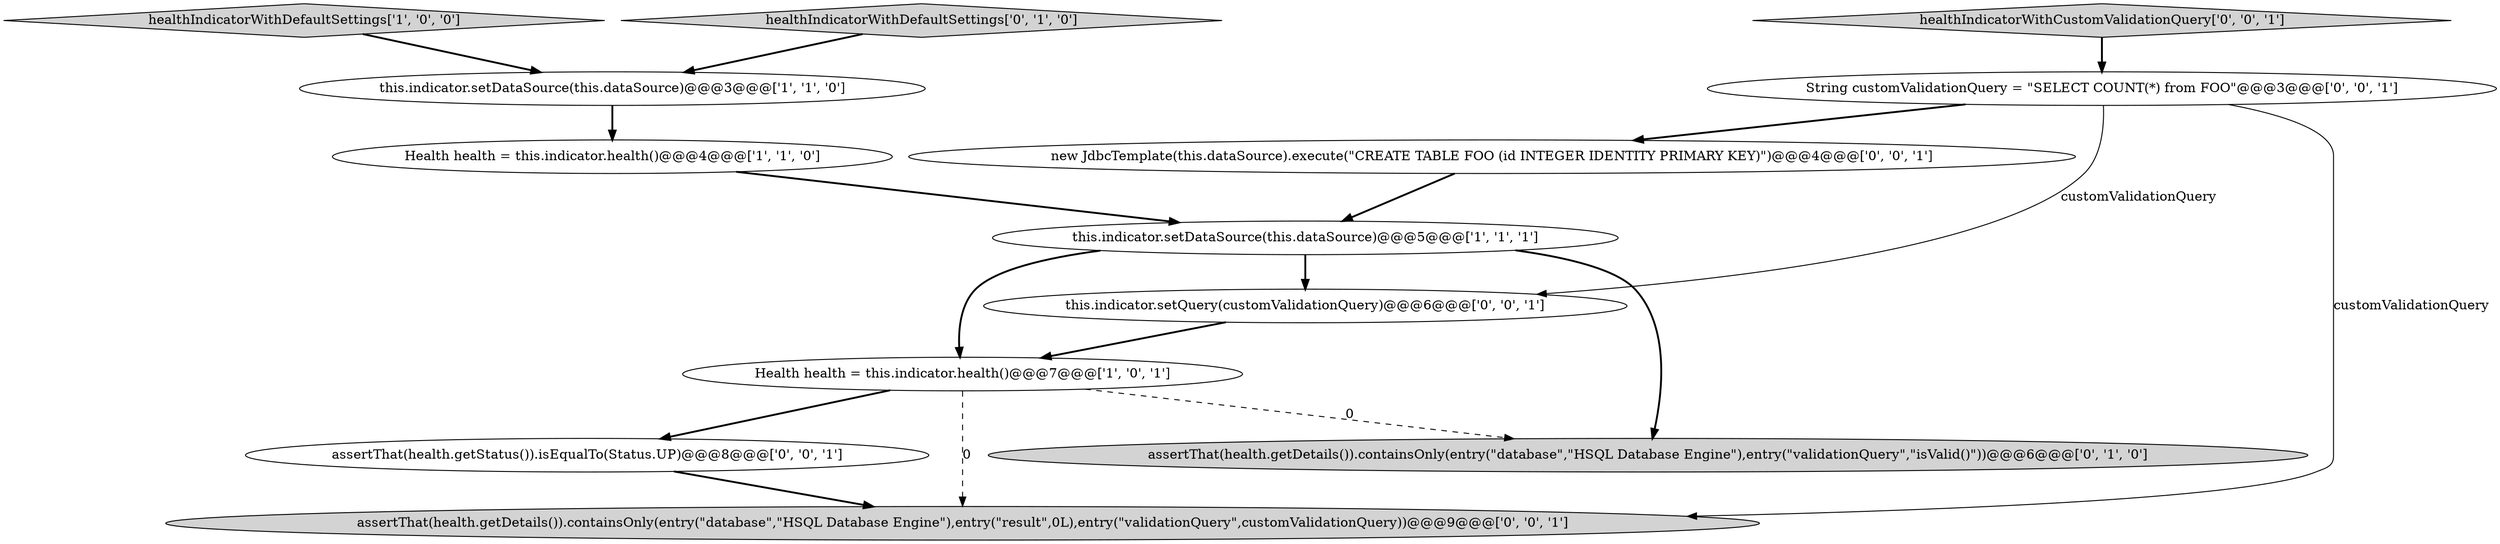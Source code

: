 digraph {
1 [style = filled, label = "Health health = this.indicator.health()@@@4@@@['1', '1', '0']", fillcolor = white, shape = ellipse image = "AAA0AAABBB1BBB"];
11 [style = filled, label = "assertThat(health.getDetails()).containsOnly(entry(\"database\",\"HSQL Database Engine\"),entry(\"result\",0L),entry(\"validationQuery\",customValidationQuery))@@@9@@@['0', '0', '1']", fillcolor = lightgray, shape = ellipse image = "AAA0AAABBB3BBB"];
7 [style = filled, label = "String customValidationQuery = \"SELECT COUNT(*) from FOO\"@@@3@@@['0', '0', '1']", fillcolor = white, shape = ellipse image = "AAA0AAABBB3BBB"];
0 [style = filled, label = "this.indicator.setDataSource(this.dataSource)@@@3@@@['1', '1', '0']", fillcolor = white, shape = ellipse image = "AAA0AAABBB1BBB"];
6 [style = filled, label = "healthIndicatorWithDefaultSettings['0', '1', '0']", fillcolor = lightgray, shape = diamond image = "AAA0AAABBB2BBB"];
4 [style = filled, label = "healthIndicatorWithDefaultSettings['1', '0', '0']", fillcolor = lightgray, shape = diamond image = "AAA0AAABBB1BBB"];
5 [style = filled, label = "assertThat(health.getDetails()).containsOnly(entry(\"database\",\"HSQL Database Engine\"),entry(\"validationQuery\",\"isValid()\"))@@@6@@@['0', '1', '0']", fillcolor = lightgray, shape = ellipse image = "AAA1AAABBB2BBB"];
2 [style = filled, label = "this.indicator.setDataSource(this.dataSource)@@@5@@@['1', '1', '1']", fillcolor = white, shape = ellipse image = "AAA0AAABBB1BBB"];
9 [style = filled, label = "assertThat(health.getStatus()).isEqualTo(Status.UP)@@@8@@@['0', '0', '1']", fillcolor = white, shape = ellipse image = "AAA0AAABBB3BBB"];
10 [style = filled, label = "new JdbcTemplate(this.dataSource).execute(\"CREATE TABLE FOO (id INTEGER IDENTITY PRIMARY KEY)\")@@@4@@@['0', '0', '1']", fillcolor = white, shape = ellipse image = "AAA0AAABBB3BBB"];
12 [style = filled, label = "this.indicator.setQuery(customValidationQuery)@@@6@@@['0', '0', '1']", fillcolor = white, shape = ellipse image = "AAA0AAABBB3BBB"];
3 [style = filled, label = "Health health = this.indicator.health()@@@7@@@['1', '0', '1']", fillcolor = white, shape = ellipse image = "AAA0AAABBB1BBB"];
8 [style = filled, label = "healthIndicatorWithCustomValidationQuery['0', '0', '1']", fillcolor = lightgray, shape = diamond image = "AAA0AAABBB3BBB"];
6->0 [style = bold, label=""];
8->7 [style = bold, label=""];
7->11 [style = solid, label="customValidationQuery"];
7->12 [style = solid, label="customValidationQuery"];
3->11 [style = dashed, label="0"];
2->12 [style = bold, label=""];
10->2 [style = bold, label=""];
9->11 [style = bold, label=""];
12->3 [style = bold, label=""];
3->9 [style = bold, label=""];
3->5 [style = dashed, label="0"];
1->2 [style = bold, label=""];
0->1 [style = bold, label=""];
7->10 [style = bold, label=""];
4->0 [style = bold, label=""];
2->5 [style = bold, label=""];
2->3 [style = bold, label=""];
}
